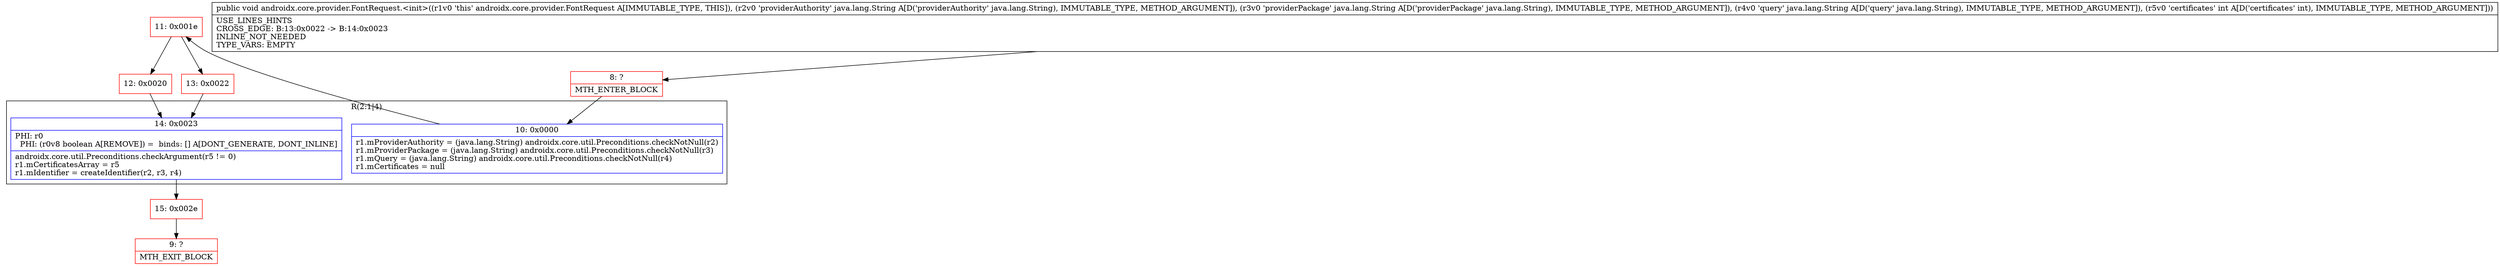 digraph "CFG forandroidx.core.provider.FontRequest.\<init\>(Ljava\/lang\/String;Ljava\/lang\/String;Ljava\/lang\/String;I)V" {
subgraph cluster_Region_606070993 {
label = "R(2:1|4)";
node [shape=record,color=blue];
Node_10 [shape=record,label="{10\:\ 0x0000|r1.mProviderAuthority = (java.lang.String) androidx.core.util.Preconditions.checkNotNull(r2)\lr1.mProviderPackage = (java.lang.String) androidx.core.util.Preconditions.checkNotNull(r3)\lr1.mQuery = (java.lang.String) androidx.core.util.Preconditions.checkNotNull(r4)\lr1.mCertificates = null\l}"];
Node_14 [shape=record,label="{14\:\ 0x0023|PHI: r0 \l  PHI: (r0v8 boolean A[REMOVE]) =  binds: [] A[DONT_GENERATE, DONT_INLINE]\l|androidx.core.util.Preconditions.checkArgument(r5 != 0)\lr1.mCertificatesArray = r5\lr1.mIdentifier = createIdentifier(r2, r3, r4)\l}"];
}
Node_8 [shape=record,color=red,label="{8\:\ ?|MTH_ENTER_BLOCK\l}"];
Node_11 [shape=record,color=red,label="{11\:\ 0x001e}"];
Node_12 [shape=record,color=red,label="{12\:\ 0x0020}"];
Node_15 [shape=record,color=red,label="{15\:\ 0x002e}"];
Node_9 [shape=record,color=red,label="{9\:\ ?|MTH_EXIT_BLOCK\l}"];
Node_13 [shape=record,color=red,label="{13\:\ 0x0022}"];
MethodNode[shape=record,label="{public void androidx.core.provider.FontRequest.\<init\>((r1v0 'this' androidx.core.provider.FontRequest A[IMMUTABLE_TYPE, THIS]), (r2v0 'providerAuthority' java.lang.String A[D('providerAuthority' java.lang.String), IMMUTABLE_TYPE, METHOD_ARGUMENT]), (r3v0 'providerPackage' java.lang.String A[D('providerPackage' java.lang.String), IMMUTABLE_TYPE, METHOD_ARGUMENT]), (r4v0 'query' java.lang.String A[D('query' java.lang.String), IMMUTABLE_TYPE, METHOD_ARGUMENT]), (r5v0 'certificates' int A[D('certificates' int), IMMUTABLE_TYPE, METHOD_ARGUMENT]))  | USE_LINES_HINTS\lCROSS_EDGE: B:13:0x0022 \-\> B:14:0x0023\lINLINE_NOT_NEEDED\lTYPE_VARS: EMPTY\l}"];
MethodNode -> Node_8;Node_10 -> Node_11;
Node_14 -> Node_15;
Node_8 -> Node_10;
Node_11 -> Node_12;
Node_11 -> Node_13;
Node_12 -> Node_14;
Node_15 -> Node_9;
Node_13 -> Node_14;
}

